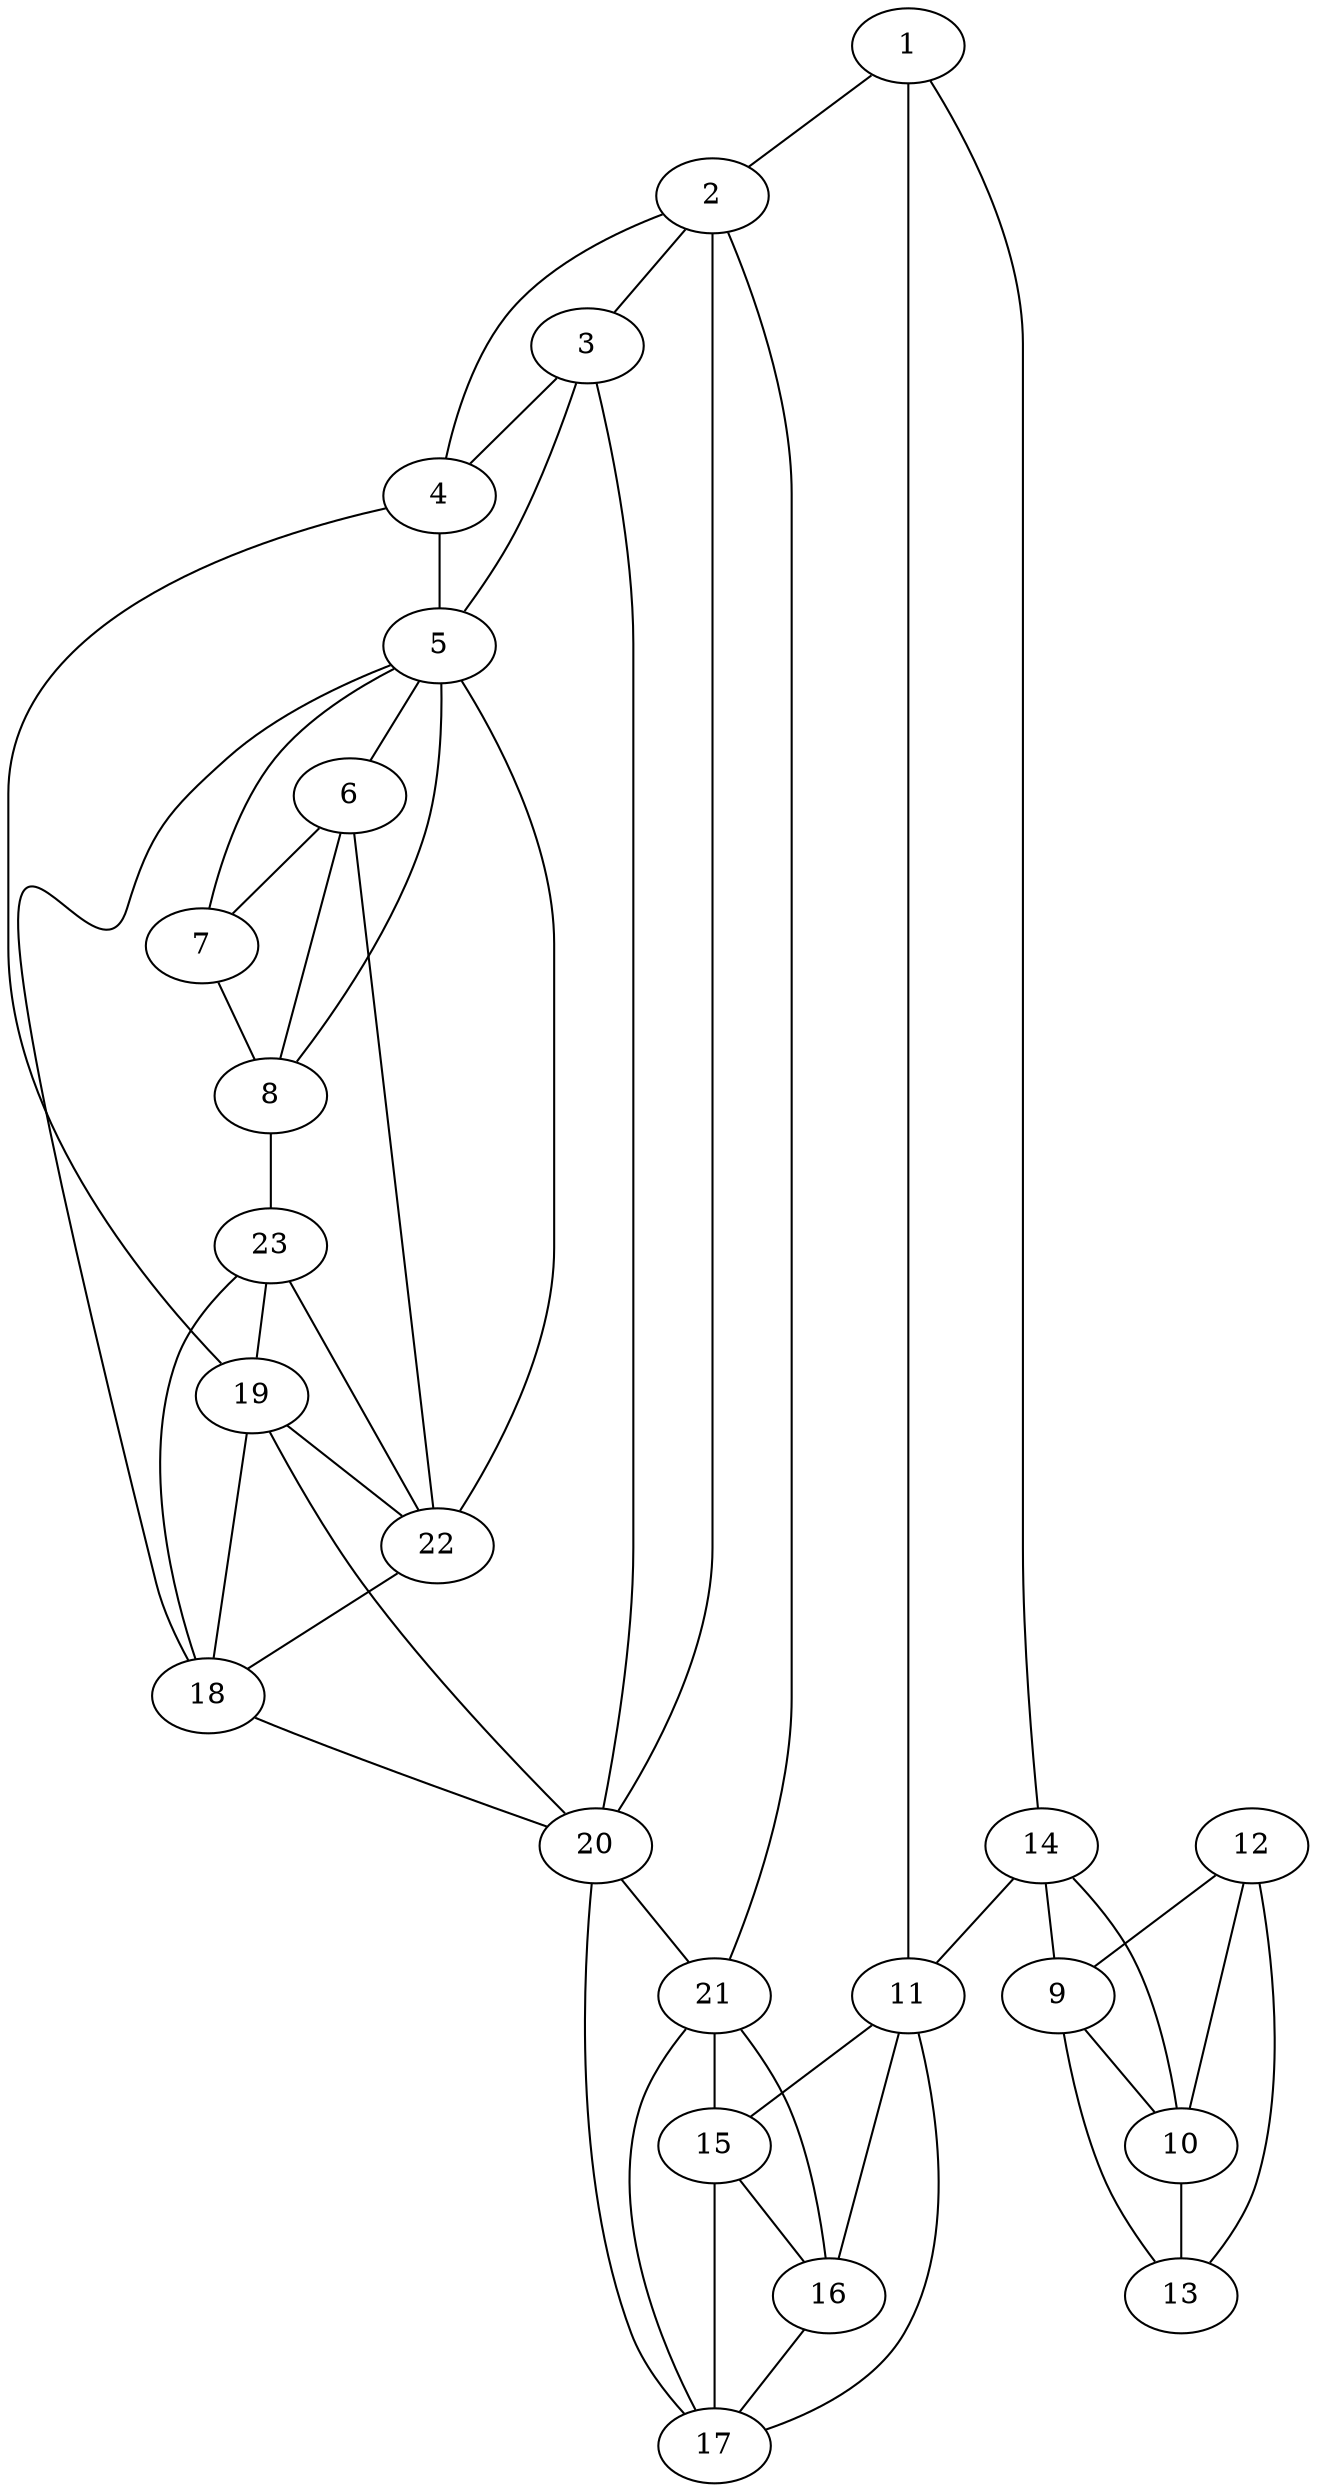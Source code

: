 graph pdb1i7p {
	1	 [aaLength=9,
		sequence=YQGKGKFAI,
		type=0];
	2	 [aaLength=15,
		sequence=ANQSEKDILLRPELE,
		type=0];
	1 -- 2	 [distance0="63.12526",
		frequency=1,
		type0=1];
	11	 [aaLength=8,
		sequence=SNPVVRTV,
		type=1];
	1 -- 11	 [distance0="67.67983",
		frequency=1,
		type0=2];
	14	 [aaLength=7,
		sequence=LENMNIG,
		type=1];
	1 -- 14	 [distance0="69.17051",
		frequency=1,
		type0=3];
	3	 [aaLength=3,
		sequence=DKA,
		type=0];
	2 -- 3	 [distance0="37.5774",
		frequency=1,
		type0=2];
	4	 [aaLength=12,
		sequence=DAWDYSQGFVNE,
		type=0];
	2 -- 4	 [distance0="36.45695",
		frequency=1,
		type0=1];
	20	 [aaLength=10,
		sequence=HSSRFKLWYT,
		type=1];
	2 -- 20	 [distance0="5.0",
		frequency=1,
		type0=4];
	3 -- 4	 [distance0="11.7404",
		distance1="1.0",
		frequency=2,
		type0=1,
		type1=4];
	5	 [aaLength=9,
		sequence=IQFACLPNL,
		type=0];
	3 -- 5	 [distance0="45.27107",
		frequency=1,
		type0=3];
	4 -- 5	 [distance0="39.93289",
		frequency=1,
		type0=3];
	19	 [aaLength=9,
		sequence=RDHLPPPGE,
		type=1];
	4 -- 19	 [distance0="3.0",
		frequency=1,
		type0=4];
	6	 [aaLength=8,
		sequence=vanDerWaals,
		type=0];
	5 -- 6	 [distance0="24.02223",
		frequency=1,
		type0=1];
	7	 [aaLength=9,
		sequence=vanDerWaals,
		type=0];
	5 -- 7	 [distance0="30.10198",
		frequency=1,
		type0=2];
	22	 [aaLength=6,
		sequence=KERCFT,
		type=1];
	5 -- 22	 [distance0="6.0",
		frequency=1,
		type0=4];
	6 -- 7	 [distance0="14.47778",
		distance1="0.0",
		frequency=2,
		type0=1,
		type1=5];
	8	 [aaLength=3,
		sequence=vanDerWaals,
		type=0];
	7 -- 8	 [distance0="11.91276",
		distance1="0.0",
		frequency=2,
		type0=1,
		type1=4];
	8 -- 5	 [distance0="40.84934",
		frequency=1,
		type0=3];
	8 -- 6	 [distance0="24.23996",
		frequency=1,
		type0=2];
	23	 [aaLength=3,
		sequence=vanDerWaals,
		type=1];
	8 -- 23	 [distance0="0.0",
		frequency=1,
		type0=4];
	9	 [aaLength=7,
		sequence=FKETHPK,
		type=1];
	10	 [aaLength=8,
		sequence=GFVDLVVK,
		type=1];
	9 -- 10	 [distance0="10.0",
		frequency=1,
		type0=1];
	13	 [aaLength=7,
		sequence=TRIDGNL,
		type=1];
	9 -- 13	 [distance0="31.0",
		frequency=1,
		type0=3];
	10 -- 13	 [distance0="21.0",
		frequency=1,
		type0=2];
	15	 [aaLength=5,
		sequence=VGMIA,
		type=1];
	11 -- 15	 [distance0="10.0",
		distance1="2.0",
		frequency=2,
		type0=1,
		type1=4];
	16	 [aaLength=4,
		sequence=TGIT,
		type=1];
	11 -- 16	 [distance0="17.0",
		frequency=1,
		type0=2];
	17	 [aaLength=4,
		sequence=VLKD,
		type=1];
	11 -- 17	 [distance0="29.0",
		frequency=1,
		type0=3];
	12	 [aaLength=12,
		sequence=HILGLPIGQHIY,
		type=1];
	12 -- 9	 [distance0="45.0",
		frequency=1,
		type0=3];
	12 -- 10	 [distance0="35.0",
		frequency=1,
		type0=2];
	12 -- 13	 [distance0="14.0",
		distance1="2.0",
		frequency=2,
		type0=1,
		type1=4];
	14 -- 9	 [distance0="17.0",
		frequency=1,
		type0=1];
	14 -- 10	 [distance0="27.0",
		frequency=1,
		type0=2];
	14 -- 11	 [distance0="34.0",
		distance1="27.0",
		frequency=2,
		type0=3,
		type1=4];
	15 -- 16	 [distance0="7.0",
		distance1="2.0",
		frequency=2,
		type0=1,
		type1=4];
	15 -- 17	 [distance0="19.0",
		frequency=1,
		type0=3];
	16 -- 17	 [distance0="12.0",
		distance1="8.0",
		frequency=2,
		type0=2,
		type1=4];
	21	 [aaLength=7,
		sequence=DHTVCYL,
		type=1];
	17 -- 21	 [distance0="6.0",
		distance1="2.0",
		frequency=2,
		type0=1,
		type1=4];
	18	 [aaLength=2,
		sequence=GP,
		type=1];
	18 -- 5	 [distance0="3.0",
		frequency=1,
		type0=4];
	18 -- 19	 [distance0="16.0",
		frequency=1,
		type0=1];
	18 -- 20	 [distance0="46.0",
		frequency=1,
		type0=3];
	19 -- 20	 [distance0="30.0",
		frequency=1,
		type0=2];
	19 -- 22	 [distance0="36.0",
		frequency=1,
		type0=3];
	20 -- 3	 [distance0="1.0",
		frequency=1,
		type0=4];
	20 -- 17	 [distance0="35.0",
		frequency=1,
		type0=3];
	20 -- 21	 [distance0="29.0",
		frequency=1,
		type0=1];
	21 -- 2	 [distance0="2.0",
		frequency=1,
		type0=4];
	21 -- 15	 [distance0="25.0",
		frequency=1,
		type0=3];
	21 -- 16	 [distance0="18.0",
		frequency=1,
		type0=2];
	22 -- 6	 [distance0="1.0",
		frequency=1,
		type0=4];
	22 -- 18	 [distance0="20.0",
		frequency=1,
		type0=1];
	23 -- 18	 [distance0="49.0",
		frequency=1,
		type0=2];
	23 -- 19	 [distance0="65.0",
		frequency=1,
		type0=3];
	23 -- 22	 [distance0="29.0",
		frequency=1,
		type0=1];
}
